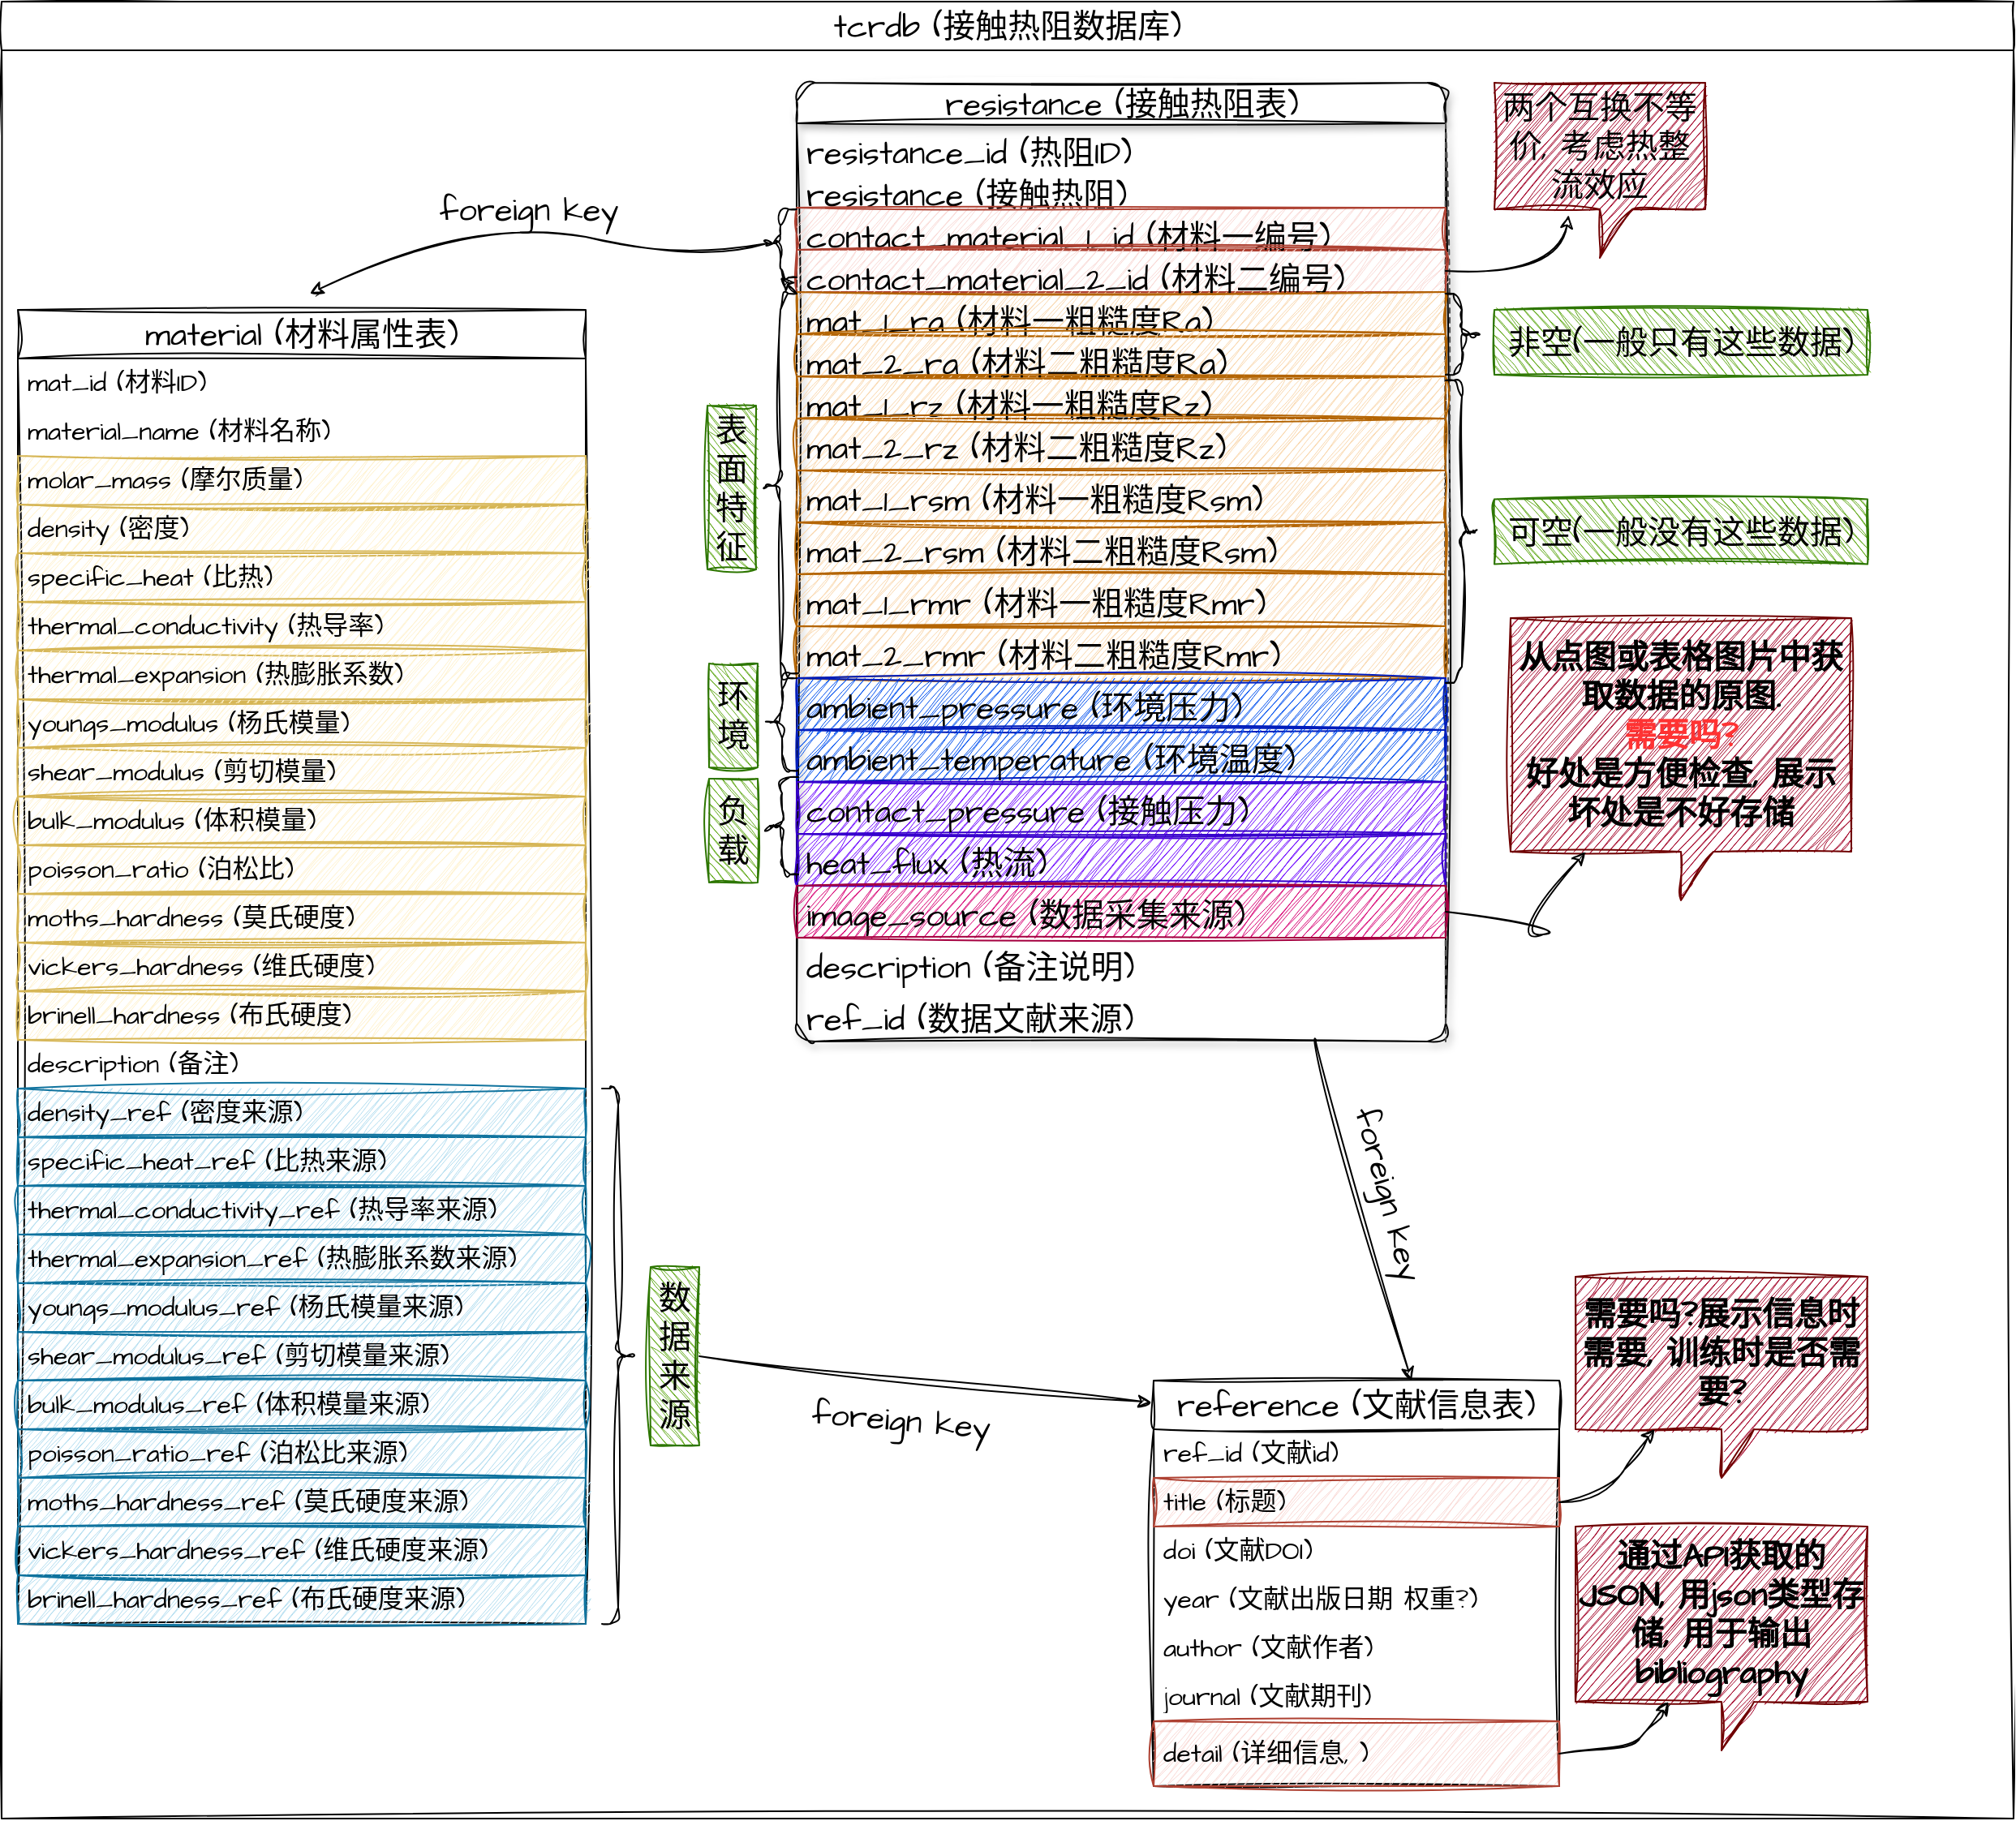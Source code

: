 <mxfile>
    <diagram id="eOnMwjUro4J6XvzmN60A" name="Page-1">
        <mxGraphModel dx="1090" dy="787" grid="1" gridSize="10" guides="1" tooltips="1" connect="1" arrows="1" fold="1" page="1" pageScale="1" pageWidth="1169" pageHeight="827" background="#ffffff" math="0" shadow="0">
            <root>
                <mxCell id="0"/>
                <mxCell id="1" parent="0"/>
                <mxCell id="2" value="&lt;font color=&quot;#000000&quot;&gt;resistance (接触热阻表)&lt;/font&gt;" style="swimlane;fontStyle=0;childLayout=stackLayout;horizontal=1;startSize=25;fillColor=default;horizontalStack=0;resizeParent=1;resizeParentMax=0;resizeLast=0;collapsible=1;marginBottom=0;html=1;sketch=1;hachureGap=4;jiggle=2;curveFitting=1;fontFamily=Architects Daughter;fontSource=https%3A%2F%2Ffonts.googleapis.com%2Fcss%3Ffamily%3DArchitects%2BDaughter;fontSize=20;strokeColor=#000000;rounded=1;shadow=1;glass=0;swimlaneFillColor=none;arcSize=15;separatorColor=#4D4D4D;movable=0;resizable=0;rotatable=0;deletable=0;editable=0;connectable=0;" parent="1" vertex="1">
                    <mxGeometry x="540" y="70" width="400" height="591" as="geometry"/>
                </mxCell>
                <mxCell id="4" value="&lt;font color=&quot;#000000&quot;&gt;resistance_id (热阻ID)&lt;/font&gt;" style="text;strokeColor=none;fillColor=none;align=left;verticalAlign=top;spacingLeft=4;spacingRight=4;overflow=hidden;rotatable=0;points=[[0,0.5],[1,0.5]];portConstraint=eastwest;whiteSpace=wrap;html=1;sketch=1;hachureGap=4;jiggle=2;curveFitting=1;fontFamily=Architects Daughter;fontSource=https%3A%2F%2Ffonts.googleapis.com%2Fcss%3Ffamily%3DArchitects%2BDaughter;fontSize=20;imageHeight=30;movable=0;resizable=0;deletable=0;editable=0;connectable=0;" parent="2" vertex="1">
                    <mxGeometry y="25" width="400" height="26" as="geometry"/>
                </mxCell>
                <mxCell id="71" value="&lt;font color=&quot;#000000&quot;&gt;resistance (接触热阻)&lt;/font&gt;" style="text;strokeColor=none;fillColor=none;align=left;verticalAlign=top;spacingLeft=4;spacingRight=4;overflow=hidden;rotatable=0;points=[[0,0.5],[1,0.5]];portConstraint=eastwest;whiteSpace=wrap;html=1;sketch=1;hachureGap=4;jiggle=2;curveFitting=1;fontFamily=Architects Daughter;fontSource=https%3A%2F%2Ffonts.googleapis.com%2Fcss%3Ffamily%3DArchitects%2BDaughter;fontSize=20;imageHeight=30;movable=0;resizable=0;deletable=0;editable=0;connectable=0;" parent="2" vertex="1">
                    <mxGeometry y="51" width="400" height="26" as="geometry"/>
                </mxCell>
                <mxCell id="5" value="&lt;font&gt;contact_material_1_id (材料一编号)&lt;/font&gt;" style="text;strokeColor=#ae4132;fillColor=#fad9d5;align=left;verticalAlign=top;spacingLeft=4;spacingRight=4;overflow=hidden;rotatable=0;points=[[0,0.5],[1,0.5]];portConstraint=eastwest;whiteSpace=wrap;html=1;sketch=1;hachureGap=4;jiggle=2;curveFitting=1;fontFamily=Architects Daughter;fontSource=https%3A%2F%2Ffonts.googleapis.com%2Fcss%3Ffamily%3DArchitects%2BDaughter;fontSize=20;fontColor=#000000;imageHeight=30;movable=0;resizable=0;deletable=0;editable=0;connectable=0;" parent="2" vertex="1">
                    <mxGeometry y="77" width="400" height="26" as="geometry"/>
                </mxCell>
                <mxCell id="7" value="contact_material_2_id (材料二编号)" style="text;strokeColor=#ae4132;fillColor=#fad9d5;align=left;verticalAlign=top;spacingLeft=4;spacingRight=4;overflow=hidden;rotatable=0;points=[[0,0.5],[1,0.5]];portConstraint=eastwest;whiteSpace=wrap;html=1;sketch=1;hachureGap=4;jiggle=2;curveFitting=1;fontFamily=Architects Daughter;fontSource=https%3A%2F%2Ffonts.googleapis.com%2Fcss%3Ffamily%3DArchitects%2BDaughter;fontSize=20;fontColor=#000000;imageHeight=30;movable=0;resizable=0;deletable=0;editable=0;connectable=0;" parent="2" vertex="1">
                    <mxGeometry y="103" width="400" height="26" as="geometry"/>
                </mxCell>
                <mxCell id="8" value="mat_1_ra (材料一粗糙度Ra)" style="text;strokeColor=#b46504;fillColor=#fad7ac;align=left;verticalAlign=top;spacingLeft=4;spacingRight=4;overflow=hidden;rotatable=0;points=[[0,0.5],[1,0.5]];portConstraint=eastwest;whiteSpace=wrap;html=1;sketch=1;hachureGap=4;jiggle=2;curveFitting=1;fontFamily=Architects Daughter;fontSource=https%3A%2F%2Ffonts.googleapis.com%2Fcss%3Ffamily%3DArchitects%2BDaughter;fontSize=20;imageHeight=30;fontColor=#000000;movable=0;resizable=0;deletable=0;editable=0;connectable=0;" parent="2" vertex="1">
                    <mxGeometry y="129" width="400" height="26" as="geometry"/>
                </mxCell>
                <mxCell id="18" value="mat_2_ra (材料二粗糙度Ra)" style="text;strokeColor=#b46504;fillColor=#fad7ac;align=left;verticalAlign=top;spacingLeft=4;spacingRight=4;overflow=hidden;rotatable=0;points=[[0,0.5],[1,0.5]];portConstraint=eastwest;whiteSpace=wrap;html=1;sketch=1;hachureGap=4;jiggle=2;curveFitting=1;fontFamily=Architects Daughter;fontSource=https%3A%2F%2Ffonts.googleapis.com%2Fcss%3Ffamily%3DArchitects%2BDaughter;fontSize=20;fontColor=#000000;movable=0;resizable=0;deletable=0;editable=0;connectable=0;" parent="2" vertex="1">
                    <mxGeometry y="155" width="400" height="26" as="geometry"/>
                </mxCell>
                <mxCell id="95" value="mat_1_rz (材料一粗糙度Rz)" style="text;strokeColor=#b46504;fillColor=#fad7ac;align=left;verticalAlign=top;spacingLeft=4;spacingRight=4;overflow=hidden;rotatable=0;points=[[0,0.5],[1,0.5]];portConstraint=eastwest;whiteSpace=wrap;html=1;sketch=1;hachureGap=4;jiggle=2;curveFitting=1;fontFamily=Architects Daughter;fontSource=https%3A%2F%2Ffonts.googleapis.com%2Fcss%3Ffamily%3DArchitects%2BDaughter;fontSize=20;imageHeight=30;fontColor=#000000;movable=0;resizable=0;deletable=0;editable=0;connectable=0;" parent="2" vertex="1">
                    <mxGeometry y="181" width="400" height="26" as="geometry"/>
                </mxCell>
                <mxCell id="96" value="mat_2_rz (材料二粗糙度Rz)" style="text;strokeColor=#b46504;fillColor=#fad7ac;align=left;verticalAlign=top;spacingLeft=4;spacingRight=4;overflow=hidden;rotatable=0;points=[[0,0.5],[1,0.5]];portConstraint=eastwest;whiteSpace=wrap;html=1;sketch=1;hachureGap=4;jiggle=2;curveFitting=1;fontFamily=Architects Daughter;fontSource=https%3A%2F%2Ffonts.googleapis.com%2Fcss%3Ffamily%3DArchitects%2BDaughter;fontSize=20;imageHeight=30;fontColor=#000000;movable=0;resizable=0;deletable=0;editable=0;connectable=0;" parent="2" vertex="1">
                    <mxGeometry y="207" width="400" height="32" as="geometry"/>
                </mxCell>
                <mxCell id="97" value="mat_1_rsm (材料一粗糙度Rsm)" style="text;strokeColor=#b46504;fillColor=#fad7ac;align=left;verticalAlign=top;spacingLeft=4;spacingRight=4;overflow=hidden;rotatable=0;points=[[0,0.5],[1,0.5]];portConstraint=eastwest;whiteSpace=wrap;html=1;sketch=1;hachureGap=4;jiggle=2;curveFitting=1;fontFamily=Architects Daughter;fontSource=https%3A%2F%2Ffonts.googleapis.com%2Fcss%3Ffamily%3DArchitects%2BDaughter;fontSize=20;imageHeight=30;fontColor=#000000;movable=0;resizable=0;deletable=0;editable=0;connectable=0;" parent="2" vertex="1">
                    <mxGeometry y="239" width="400" height="32" as="geometry"/>
                </mxCell>
                <mxCell id="98" value="mat_2_rsm (材料二粗糙度Rsm)" style="text;strokeColor=#b46504;fillColor=#fad7ac;align=left;verticalAlign=top;spacingLeft=4;spacingRight=4;overflow=hidden;rotatable=0;points=[[0,0.5],[1,0.5]];portConstraint=eastwest;whiteSpace=wrap;html=1;sketch=1;hachureGap=4;jiggle=2;curveFitting=1;fontFamily=Architects Daughter;fontSource=https%3A%2F%2Ffonts.googleapis.com%2Fcss%3Ffamily%3DArchitects%2BDaughter;fontSize=20;imageHeight=30;fontColor=#000000;movable=0;resizable=0;deletable=0;editable=0;connectable=0;" parent="2" vertex="1">
                    <mxGeometry y="271" width="400" height="32" as="geometry"/>
                </mxCell>
                <mxCell id="99" value="mat_1_rmr (材料一粗糙度Rmr)" style="text;strokeColor=#b46504;fillColor=#fad7ac;align=left;verticalAlign=top;spacingLeft=4;spacingRight=4;overflow=hidden;rotatable=0;points=[[0,0.5],[1,0.5]];portConstraint=eastwest;whiteSpace=wrap;html=1;sketch=1;hachureGap=4;jiggle=2;curveFitting=1;fontFamily=Architects Daughter;fontSource=https%3A%2F%2Ffonts.googleapis.com%2Fcss%3Ffamily%3DArchitects%2BDaughter;fontSize=20;imageHeight=30;fontColor=#000000;movable=0;resizable=0;deletable=0;editable=0;connectable=0;" parent="2" vertex="1">
                    <mxGeometry y="303" width="400" height="32" as="geometry"/>
                </mxCell>
                <mxCell id="100" value="mat_2_rmr (材料二粗糙度Rmr)" style="text;strokeColor=#b46504;fillColor=#fad7ac;align=left;verticalAlign=top;spacingLeft=4;spacingRight=4;overflow=hidden;rotatable=0;points=[[0,0.5],[1,0.5]];portConstraint=eastwest;whiteSpace=wrap;html=1;sketch=1;hachureGap=4;jiggle=2;curveFitting=1;fontFamily=Architects Daughter;fontSource=https%3A%2F%2Ffonts.googleapis.com%2Fcss%3Ffamily%3DArchitects%2BDaughter;fontSize=20;imageHeight=30;fontColor=#000000;movable=0;resizable=0;deletable=0;editable=0;connectable=0;" parent="2" vertex="1">
                    <mxGeometry y="335" width="400" height="32" as="geometry"/>
                </mxCell>
                <mxCell id="111" value="ambient_pressure (环境压力)" style="text;strokeColor=#001DBC;fillColor=#0050ef;align=left;verticalAlign=top;spacingLeft=4;spacingRight=4;overflow=hidden;rotatable=0;points=[[0,0.5],[1,0.5]];portConstraint=eastwest;whiteSpace=wrap;html=1;sketch=1;hachureGap=4;jiggle=2;curveFitting=1;fontFamily=Architects Daughter;fontSource=https%3A%2F%2Ffonts.googleapis.com%2Fcss%3Ffamily%3DArchitects%2BDaughter;fontSize=20;imageHeight=30;fontColor=#000000;movable=0;resizable=0;deletable=0;editable=0;connectable=0;" parent="2" vertex="1">
                    <mxGeometry y="367" width="400" height="32" as="geometry"/>
                </mxCell>
                <mxCell id="114" value="ambient_temperature (环境温度)" style="text;strokeColor=#001DBC;fillColor=#0050ef;align=left;verticalAlign=top;spacingLeft=4;spacingRight=4;overflow=hidden;rotatable=0;points=[[0,0.5],[1,0.5]];portConstraint=eastwest;whiteSpace=wrap;html=1;sketch=1;hachureGap=4;jiggle=2;curveFitting=1;fontFamily=Architects Daughter;fontSource=https%3A%2F%2Ffonts.googleapis.com%2Fcss%3Ffamily%3DArchitects%2BDaughter;fontSize=20;imageHeight=30;fontColor=#000000;movable=0;resizable=0;deletable=0;editable=0;connectable=0;" parent="2" vertex="1">
                    <mxGeometry y="399" width="400" height="32" as="geometry"/>
                </mxCell>
                <mxCell id="110" value="contact_pressure (接触压力)" style="text;strokeColor=#3700CC;fillColor=#6a00ff;align=left;verticalAlign=top;spacingLeft=4;spacingRight=4;overflow=hidden;rotatable=0;points=[[0,0.5],[1,0.5]];portConstraint=eastwest;whiteSpace=wrap;html=1;sketch=1;hachureGap=4;jiggle=2;curveFitting=1;fontFamily=Architects Daughter;fontSource=https%3A%2F%2Ffonts.googleapis.com%2Fcss%3Ffamily%3DArchitects%2BDaughter;fontSize=20;imageHeight=30;fontColor=#000000;movable=0;resizable=0;deletable=0;editable=0;connectable=0;" parent="2" vertex="1">
                    <mxGeometry y="431" width="400" height="32" as="geometry"/>
                </mxCell>
                <mxCell id="115" value="heat_flux (热流)" style="text;strokeColor=#3700CC;fillColor=#6a00ff;align=left;verticalAlign=top;spacingLeft=4;spacingRight=4;overflow=hidden;rotatable=0;points=[[0,0.5],[1,0.5]];portConstraint=eastwest;whiteSpace=wrap;html=1;sketch=1;hachureGap=4;jiggle=2;curveFitting=1;fontFamily=Architects Daughter;fontSource=https%3A%2F%2Ffonts.googleapis.com%2Fcss%3Ffamily%3DArchitects%2BDaughter;fontSize=20;imageHeight=30;fontColor=#000000;movable=0;resizable=0;deletable=0;editable=0;connectable=0;" parent="2" vertex="1">
                    <mxGeometry y="463" width="400" height="32" as="geometry"/>
                </mxCell>
                <mxCell id="117" value="&lt;font color=&quot;#000000&quot;&gt;image_source (数据采集来源)&lt;/font&gt;" style="text;fillColor=#d80073;align=left;verticalAlign=top;spacingLeft=4;spacingRight=4;overflow=hidden;rotatable=0;points=[[0,0.5],[1,0.5]];portConstraint=eastwest;whiteSpace=wrap;html=1;sketch=1;hachureGap=4;jiggle=2;curveFitting=1;fontFamily=Architects Daughter;fontSource=https%3A%2F%2Ffonts.googleapis.com%2Fcss%3Ffamily%3DArchitects%2BDaughter;fontSize=20;imageHeight=30;fontColor=#ffffff;movable=0;resizable=0;deletable=0;editable=0;connectable=0;strokeColor=#A50040;" parent="2" vertex="1">
                    <mxGeometry y="495" width="400" height="32" as="geometry"/>
                </mxCell>
                <mxCell id="140" value="description (备注说明)" style="text;fillColor=none;align=left;verticalAlign=top;spacingLeft=4;spacingRight=4;overflow=hidden;rotatable=0;points=[[0,0.5],[1,0.5]];portConstraint=eastwest;whiteSpace=wrap;html=1;sketch=1;hachureGap=4;jiggle=2;curveFitting=1;fontFamily=Architects Daughter;fontSource=https%3A%2F%2Ffonts.googleapis.com%2Fcss%3Ffamily%3DArchitects%2BDaughter;fontSize=20;imageHeight=30;fontColor=#000000;movable=0;resizable=0;deletable=0;editable=0;connectable=0;" parent="2" vertex="1">
                    <mxGeometry y="527" width="400" height="32" as="geometry"/>
                </mxCell>
                <mxCell id="119" value="ref_id (数据文献来源)" style="text;fillColor=none;align=left;verticalAlign=top;spacingLeft=4;spacingRight=4;overflow=hidden;rotatable=0;points=[[0,0.5],[1,0.5]];portConstraint=eastwest;whiteSpace=wrap;html=1;sketch=1;hachureGap=4;jiggle=2;curveFitting=1;fontFamily=Architects Daughter;fontSource=https%3A%2F%2Ffonts.googleapis.com%2Fcss%3Ffamily%3DArchitects%2BDaughter;fontSize=20;imageHeight=30;fontColor=#000000;movable=0;resizable=0;deletable=0;editable=0;connectable=0;" parent="2" vertex="1">
                    <mxGeometry y="559" width="400" height="32" as="geometry"/>
                </mxCell>
                <mxCell id="9" value="material (材料属性表)" style="swimlane;fontStyle=0;childLayout=stackLayout;horizontal=1;startSize=30;horizontalStack=0;resizeParent=1;resizeParentMax=0;resizeLast=0;collapsible=1;marginBottom=0;whiteSpace=wrap;html=1;labelBackgroundColor=none;sketch=1;hachureGap=4;jiggle=2;curveFitting=1;strokeColor=#000000;fontFamily=Architects Daughter;fontSource=https%3A%2F%2Ffonts.googleapis.com%2Fcss%3Ffamily%3DArchitects%2BDaughter;fontSize=20;fontColor=#000000;fillColor=default;gradientColor=none;swimlaneFillColor=none;movable=0;resizable=0;rotatable=0;deletable=0;editable=0;connectable=0;" parent="1" vertex="1">
                    <mxGeometry x="60" y="210" width="350" height="810" as="geometry"/>
                </mxCell>
                <mxCell id="10" value="mat_id (材料ID)" style="text;strokeColor=none;fillColor=none;align=left;verticalAlign=middle;spacingLeft=4;spacingRight=4;overflow=hidden;points=[[0,0.5],[1,0.5]];portConstraint=eastwest;rotatable=0;whiteSpace=wrap;html=1;fontSize=16;labelBackgroundColor=none;sketch=1;hachureGap=4;jiggle=2;curveFitting=1;fontFamily=Architects Daughter;fontSource=https%3A%2F%2Ffonts.googleapis.com%2Fcss%3Ffamily%3DArchitects%2BDaughter;fontColor=#000000;shadow=0;movable=0;resizable=0;deletable=0;editable=0;connectable=0;" parent="9" vertex="1">
                    <mxGeometry y="30" width="350" height="30" as="geometry"/>
                </mxCell>
                <mxCell id="30" value="material_name (材料名称)" style="text;strokeColor=none;fillColor=none;align=left;verticalAlign=middle;spacingLeft=4;spacingRight=4;overflow=hidden;points=[[0,0.5],[1,0.5]];portConstraint=eastwest;rotatable=0;whiteSpace=wrap;html=1;fontSize=16;labelBackgroundColor=none;sketch=1;hachureGap=4;jiggle=2;curveFitting=1;fontFamily=Architects Daughter;fontSource=https%3A%2F%2Ffonts.googleapis.com%2Fcss%3Ffamily%3DArchitects%2BDaughter;fontColor=#000000;movable=0;resizable=0;deletable=0;editable=0;connectable=0;" parent="9" vertex="1">
                    <mxGeometry y="60" width="350" height="30" as="geometry"/>
                </mxCell>
                <mxCell id="21" value="molar_mass (摩尔质量)" style="text;strokeColor=#d6b656;fillColor=#fff2cc;align=left;verticalAlign=middle;spacingLeft=4;spacingRight=4;overflow=hidden;points=[[0,0.5],[1,0.5]];portConstraint=eastwest;rotatable=0;whiteSpace=wrap;html=1;fontSize=16;labelBackgroundColor=none;sketch=1;hachureGap=4;jiggle=2;curveFitting=1;fontFamily=Architects Daughter;fontSource=https%3A%2F%2Ffonts.googleapis.com%2Fcss%3Ffamily%3DArchitects%2BDaughter;fontColor=#000000;movable=0;resizable=0;deletable=0;editable=0;connectable=0;" parent="9" vertex="1">
                    <mxGeometry y="90" width="350" height="30" as="geometry"/>
                </mxCell>
                <mxCell id="19" value="density (密度)" style="text;strokeColor=#d6b656;fillColor=#fff2cc;align=left;verticalAlign=middle;spacingLeft=4;spacingRight=4;overflow=hidden;points=[[0,0.5],[1,0.5]];portConstraint=eastwest;rotatable=0;whiteSpace=wrap;html=1;fontSize=16;labelBackgroundColor=none;hachureGap=4;fontFamily=Architects Daughter;fontSource=https%3A%2F%2Ffonts.googleapis.com%2Fcss%3Ffamily%3DArchitects%2BDaughter;sketch=1;curveFitting=1;jiggle=2;rounded=0;glass=0;fontColor=#000000;movable=0;resizable=0;deletable=0;editable=0;connectable=0;" parent="9" vertex="1">
                    <mxGeometry y="120" width="350" height="30" as="geometry"/>
                </mxCell>
                <mxCell id="11" value="specific_heat (比热)" style="text;strokeColor=#d6b656;fillColor=#fff2cc;align=left;verticalAlign=middle;spacingLeft=4;spacingRight=4;overflow=hidden;points=[[0,0.5],[1,0.5]];portConstraint=eastwest;rotatable=0;whiteSpace=wrap;html=1;fontSize=16;labelBackgroundColor=none;sketch=1;hachureGap=4;jiggle=2;curveFitting=1;fontFamily=Architects Daughter;fontSource=https%3A%2F%2Ffonts.googleapis.com%2Fcss%3Ffamily%3DArchitects%2BDaughter;fontColor=#000000;movable=0;resizable=0;deletable=0;editable=0;connectable=0;" parent="9" vertex="1">
                    <mxGeometry y="150" width="350" height="30" as="geometry"/>
                </mxCell>
                <mxCell id="12" value="thermal_conductivity (热导率)" style="text;strokeColor=#d6b656;fillColor=#fff2cc;align=left;verticalAlign=middle;spacingLeft=4;spacingRight=4;overflow=hidden;points=[[0,0.5],[1,0.5]];portConstraint=eastwest;rotatable=0;whiteSpace=wrap;html=1;fontSize=16;labelBackgroundColor=none;sketch=1;hachureGap=4;jiggle=2;curveFitting=1;fontFamily=Architects Daughter;fontSource=https%3A%2F%2Ffonts.googleapis.com%2Fcss%3Ffamily%3DArchitects%2BDaughter;fontColor=#000000;movable=0;resizable=0;deletable=0;editable=0;connectable=0;" parent="9" vertex="1">
                    <mxGeometry y="180" width="350" height="30" as="geometry"/>
                </mxCell>
                <mxCell id="20" value="thermal_expansion (热膨胀系数)" style="text;strokeColor=#d6b656;fillColor=#fff2cc;align=left;verticalAlign=middle;spacingLeft=4;spacingRight=4;overflow=hidden;points=[[0,0.5],[1,0.5]];portConstraint=eastwest;rotatable=0;whiteSpace=wrap;html=1;fontSize=16;labelBackgroundColor=none;sketch=1;hachureGap=4;jiggle=2;curveFitting=1;fontFamily=Architects Daughter;fontSource=https%3A%2F%2Ffonts.googleapis.com%2Fcss%3Ffamily%3DArchitects%2BDaughter;fontColor=#000000;movable=0;resizable=0;deletable=0;editable=0;connectable=0;" parent="9" vertex="1">
                    <mxGeometry y="210" width="350" height="30" as="geometry"/>
                </mxCell>
                <mxCell id="22" value="youngs_modulus (杨氏模量)" style="text;strokeColor=#d6b656;fillColor=#fff2cc;align=left;verticalAlign=middle;spacingLeft=4;spacingRight=4;overflow=hidden;points=[[0,0.5],[1,0.5]];portConstraint=eastwest;rotatable=0;whiteSpace=wrap;html=1;fontSize=16;labelBackgroundColor=none;sketch=1;hachureGap=4;jiggle=2;curveFitting=1;fontFamily=Architects Daughter;fontSource=https%3A%2F%2Ffonts.googleapis.com%2Fcss%3Ffamily%3DArchitects%2BDaughter;fontColor=#000000;movable=0;resizable=0;deletable=0;editable=0;connectable=0;" parent="9" vertex="1">
                    <mxGeometry y="240" width="350" height="30" as="geometry"/>
                </mxCell>
                <mxCell id="23" value="shear_modulus (剪切模量)" style="text;strokeColor=#d6b656;fillColor=#fff2cc;align=left;verticalAlign=middle;spacingLeft=4;spacingRight=4;overflow=hidden;points=[[0,0.5],[1,0.5]];portConstraint=eastwest;rotatable=0;whiteSpace=wrap;html=1;fontSize=16;labelBackgroundColor=none;sketch=1;hachureGap=4;jiggle=2;curveFitting=1;fontFamily=Architects Daughter;fontSource=https%3A%2F%2Ffonts.googleapis.com%2Fcss%3Ffamily%3DArchitects%2BDaughter;fontColor=#000000;movable=0;resizable=0;deletable=0;editable=0;connectable=0;" parent="9" vertex="1">
                    <mxGeometry y="270" width="350" height="30" as="geometry"/>
                </mxCell>
                <mxCell id="24" value="bulk_modulus (体积模量)" style="text;strokeColor=#d6b656;fillColor=#fff2cc;align=left;verticalAlign=middle;spacingLeft=4;spacingRight=4;overflow=hidden;points=[[0,0.5],[1,0.5]];portConstraint=eastwest;rotatable=0;whiteSpace=wrap;html=1;fontSize=16;labelBackgroundColor=none;sketch=1;hachureGap=4;jiggle=2;curveFitting=1;fontFamily=Architects Daughter;fontSource=https%3A%2F%2Ffonts.googleapis.com%2Fcss%3Ffamily%3DArchitects%2BDaughter;fontColor=#000000;movable=0;resizable=0;deletable=0;editable=0;connectable=0;" parent="9" vertex="1">
                    <mxGeometry y="300" width="350" height="30" as="geometry"/>
                </mxCell>
                <mxCell id="25" value="poisson_ratio (泊松比)" style="text;strokeColor=#d6b656;fillColor=#fff2cc;align=left;verticalAlign=middle;spacingLeft=4;spacingRight=4;overflow=hidden;points=[[0,0.5],[1,0.5]];portConstraint=eastwest;rotatable=0;whiteSpace=wrap;html=1;fontSize=16;labelBackgroundColor=none;sketch=1;hachureGap=4;jiggle=2;curveFitting=1;fontFamily=Architects Daughter;fontSource=https%3A%2F%2Ffonts.googleapis.com%2Fcss%3Ffamily%3DArchitects%2BDaughter;fontColor=#000000;movable=0;resizable=0;deletable=0;editable=0;connectable=0;" parent="9" vertex="1">
                    <mxGeometry y="330" width="350" height="30" as="geometry"/>
                </mxCell>
                <mxCell id="26" value="moths_hardness (莫氏硬度)" style="text;strokeColor=#d6b656;fillColor=#fff2cc;align=left;verticalAlign=middle;spacingLeft=4;spacingRight=4;overflow=hidden;points=[[0,0.5],[1,0.5]];portConstraint=eastwest;rotatable=0;whiteSpace=wrap;html=1;fontSize=16;labelBackgroundColor=none;sketch=1;hachureGap=4;jiggle=2;curveFitting=1;fontFamily=Architects Daughter;fontSource=https%3A%2F%2Ffonts.googleapis.com%2Fcss%3Ffamily%3DArchitects%2BDaughter;fontColor=#000000;movable=0;resizable=0;deletable=0;editable=0;connectable=0;" parent="9" vertex="1">
                    <mxGeometry y="360" width="350" height="30" as="geometry"/>
                </mxCell>
                <mxCell id="33" value="vickers_hardness (维氏硬度)" style="text;strokeColor=#d6b656;fillColor=#fff2cc;align=left;verticalAlign=middle;spacingLeft=4;spacingRight=4;overflow=hidden;points=[[0,0.5],[1,0.5]];portConstraint=eastwest;rotatable=0;whiteSpace=wrap;html=1;fontSize=16;labelBackgroundColor=none;sketch=1;hachureGap=4;jiggle=2;curveFitting=1;fontFamily=Architects Daughter;fontSource=https%3A%2F%2Ffonts.googleapis.com%2Fcss%3Ffamily%3DArchitects%2BDaughter;fontColor=#000000;movable=0;resizable=0;deletable=0;editable=0;connectable=0;" parent="9" vertex="1">
                    <mxGeometry y="390" width="350" height="30" as="geometry"/>
                </mxCell>
                <mxCell id="34" value="brinell_hardness (布氏硬度)" style="text;strokeColor=#d6b656;fillColor=#fff2cc;align=left;verticalAlign=middle;spacingLeft=4;spacingRight=4;overflow=hidden;points=[[0,0.5],[1,0.5]];portConstraint=eastwest;rotatable=0;whiteSpace=wrap;html=1;fontSize=16;labelBackgroundColor=none;sketch=1;hachureGap=4;jiggle=2;curveFitting=1;fontFamily=Architects Daughter;fontSource=https%3A%2F%2Ffonts.googleapis.com%2Fcss%3Ffamily%3DArchitects%2BDaughter;fontColor=#000000;movable=0;resizable=0;deletable=0;editable=0;connectable=0;" parent="9" vertex="1">
                    <mxGeometry y="420" width="350" height="30" as="geometry"/>
                </mxCell>
                <mxCell id="31" value="description (备注)" style="text;strokeColor=none;fillColor=none;align=left;verticalAlign=middle;spacingLeft=4;spacingRight=4;overflow=hidden;points=[[0,0.5],[1,0.5]];portConstraint=eastwest;rotatable=0;whiteSpace=wrap;html=1;fontSize=16;labelBackgroundColor=none;sketch=1;hachureGap=4;jiggle=2;curveFitting=1;fontFamily=Architects Daughter;fontSource=https%3A%2F%2Ffonts.googleapis.com%2Fcss%3Ffamily%3DArchitects%2BDaughter;fontColor=#000000;movable=0;resizable=0;deletable=0;editable=0;connectable=0;" parent="9" vertex="1">
                    <mxGeometry y="450" width="350" height="30" as="geometry"/>
                </mxCell>
                <mxCell id="36" value="density_ref (密度来源)" style="text;fillColor=#b1ddf0;align=left;verticalAlign=middle;spacingLeft=4;spacingRight=4;overflow=hidden;points=[[0,0.5],[1,0.5]];portConstraint=eastwest;rotatable=0;whiteSpace=wrap;html=1;fontSize=16;labelBackgroundColor=none;sketch=1;hachureGap=4;jiggle=2;curveFitting=1;fontFamily=Architects Daughter;fontSource=https%3A%2F%2Ffonts.googleapis.com%2Fcss%3Ffamily%3DArchitects%2BDaughter;strokeColor=#10739e;fontColor=#000000;movable=0;resizable=0;deletable=0;editable=0;connectable=0;" parent="9" vertex="1">
                    <mxGeometry y="480" width="350" height="30" as="geometry"/>
                </mxCell>
                <mxCell id="35" value="specific_heat_ref&amp;nbsp;(比热来源)" style="text;fillColor=#b1ddf0;align=left;verticalAlign=middle;spacingLeft=4;spacingRight=4;overflow=hidden;points=[[0,0.5],[1,0.5]];portConstraint=eastwest;rotatable=0;whiteSpace=wrap;html=1;fontSize=16;labelBackgroundColor=none;sketch=1;hachureGap=4;jiggle=2;curveFitting=1;fontFamily=Architects Daughter;fontSource=https%3A%2F%2Ffonts.googleapis.com%2Fcss%3Ffamily%3DArchitects%2BDaughter;strokeColor=#10739e;fontColor=#000000;movable=0;resizable=0;deletable=0;editable=0;connectable=0;" parent="9" vertex="1">
                    <mxGeometry y="510" width="350" height="30" as="geometry"/>
                </mxCell>
                <mxCell id="37" value="thermal_conductivity_ref&amp;nbsp;(热导率来源)" style="text;fillColor=#b1ddf0;align=left;verticalAlign=middle;spacingLeft=4;spacingRight=4;overflow=hidden;points=[[0,0.5],[1,0.5]];portConstraint=eastwest;rotatable=0;whiteSpace=wrap;html=1;fontSize=16;labelBackgroundColor=none;sketch=1;hachureGap=4;jiggle=2;curveFitting=1;fontFamily=Architects Daughter;fontSource=https%3A%2F%2Ffonts.googleapis.com%2Fcss%3Ffamily%3DArchitects%2BDaughter;strokeColor=#10739e;fontColor=#000000;movable=0;resizable=0;deletable=0;editable=0;connectable=0;" parent="9" vertex="1">
                    <mxGeometry y="540" width="350" height="30" as="geometry"/>
                </mxCell>
                <mxCell id="38" value="thermal_expansion_ref&amp;nbsp;(热膨胀系数来源)" style="text;fillColor=#b1ddf0;align=left;verticalAlign=middle;spacingLeft=4;spacingRight=4;overflow=hidden;points=[[0,0.5],[1,0.5]];portConstraint=eastwest;rotatable=0;whiteSpace=wrap;html=1;fontSize=16;labelBackgroundColor=none;sketch=1;hachureGap=4;jiggle=2;curveFitting=1;fontFamily=Architects Daughter;fontSource=https%3A%2F%2Ffonts.googleapis.com%2Fcss%3Ffamily%3DArchitects%2BDaughter;strokeColor=#10739e;fontColor=#000000;movable=0;resizable=0;deletable=0;editable=0;connectable=0;" parent="9" vertex="1">
                    <mxGeometry y="570" width="350" height="30" as="geometry"/>
                </mxCell>
                <mxCell id="39" value="youngs_modulus_ref&amp;nbsp;(杨氏模量来源)" style="text;fillColor=#b1ddf0;align=left;verticalAlign=middle;spacingLeft=4;spacingRight=4;overflow=hidden;points=[[0,0.5],[1,0.5]];portConstraint=eastwest;rotatable=0;whiteSpace=wrap;html=1;fontSize=16;labelBackgroundColor=none;sketch=1;hachureGap=4;jiggle=2;curveFitting=1;fontFamily=Architects Daughter;fontSource=https%3A%2F%2Ffonts.googleapis.com%2Fcss%3Ffamily%3DArchitects%2BDaughter;strokeColor=#10739e;fontColor=#000000;movable=0;resizable=0;deletable=0;editable=0;connectable=0;" parent="9" vertex="1">
                    <mxGeometry y="600" width="350" height="30" as="geometry"/>
                </mxCell>
                <mxCell id="40" value="shear_modulus_ref&amp;nbsp;(剪切模量来源)" style="text;fillColor=#b1ddf0;align=left;verticalAlign=middle;spacingLeft=4;spacingRight=4;overflow=hidden;points=[[0,0.5],[1,0.5]];portConstraint=eastwest;rotatable=0;whiteSpace=wrap;html=1;fontSize=16;labelBackgroundColor=none;sketch=1;hachureGap=4;jiggle=2;curveFitting=1;fontFamily=Architects Daughter;fontSource=https%3A%2F%2Ffonts.googleapis.com%2Fcss%3Ffamily%3DArchitects%2BDaughter;strokeColor=#10739e;fontColor=#000000;movable=0;resizable=0;deletable=0;editable=0;connectable=0;" parent="9" vertex="1">
                    <mxGeometry y="630" width="350" height="30" as="geometry"/>
                </mxCell>
                <mxCell id="41" value="bulk_modulus_ref&amp;nbsp;(体积模量来源)" style="text;fillColor=#b1ddf0;align=left;verticalAlign=middle;spacingLeft=4;spacingRight=4;overflow=hidden;points=[[0,0.5],[1,0.5]];portConstraint=eastwest;rotatable=0;whiteSpace=wrap;html=1;fontSize=16;labelBackgroundColor=none;sketch=1;hachureGap=4;jiggle=2;curveFitting=1;fontFamily=Architects Daughter;fontSource=https%3A%2F%2Ffonts.googleapis.com%2Fcss%3Ffamily%3DArchitects%2BDaughter;strokeColor=#10739e;fontColor=#000000;movable=0;resizable=0;deletable=0;editable=0;connectable=0;" parent="9" vertex="1">
                    <mxGeometry y="660" width="350" height="30" as="geometry"/>
                </mxCell>
                <mxCell id="42" value="poisson_ratio_ref&amp;nbsp;(泊松比来源)" style="text;fillColor=#b1ddf0;align=left;verticalAlign=middle;spacingLeft=4;spacingRight=4;overflow=hidden;points=[[0,0.5],[1,0.5]];portConstraint=eastwest;rotatable=0;whiteSpace=wrap;html=1;fontSize=16;labelBackgroundColor=none;sketch=1;hachureGap=4;jiggle=2;curveFitting=1;fontFamily=Architects Daughter;fontSource=https%3A%2F%2Ffonts.googleapis.com%2Fcss%3Ffamily%3DArchitects%2BDaughter;strokeColor=#10739e;fontColor=#000000;movable=0;resizable=0;deletable=0;editable=0;connectable=0;" parent="9" vertex="1">
                    <mxGeometry y="690" width="350" height="30" as="geometry"/>
                </mxCell>
                <mxCell id="43" value="moths_hardness_ref&amp;nbsp;(莫氏硬度来源)" style="text;fillColor=#b1ddf0;align=left;verticalAlign=middle;spacingLeft=4;spacingRight=4;overflow=hidden;points=[[0,0.5],[1,0.5]];portConstraint=eastwest;rotatable=0;whiteSpace=wrap;html=1;fontSize=16;labelBackgroundColor=none;sketch=1;hachureGap=4;jiggle=2;curveFitting=1;fontFamily=Architects Daughter;fontSource=https%3A%2F%2Ffonts.googleapis.com%2Fcss%3Ffamily%3DArchitects%2BDaughter;strokeColor=#10739e;fontColor=#000000;movable=0;resizable=0;deletable=0;editable=0;connectable=0;" parent="9" vertex="1">
                    <mxGeometry y="720" width="350" height="30" as="geometry"/>
                </mxCell>
                <mxCell id="44" value="vickers_hardness_ref&amp;nbsp;(维氏硬度来源)" style="text;fillColor=#b1ddf0;align=left;verticalAlign=middle;spacingLeft=4;spacingRight=4;overflow=hidden;points=[[0,0.5],[1,0.5]];portConstraint=eastwest;rotatable=0;whiteSpace=wrap;html=1;fontSize=16;labelBackgroundColor=none;sketch=1;hachureGap=4;jiggle=2;curveFitting=1;fontFamily=Architects Daughter;fontSource=https%3A%2F%2Ffonts.googleapis.com%2Fcss%3Ffamily%3DArchitects%2BDaughter;strokeColor=#10739e;fontColor=#000000;movable=0;resizable=0;deletable=0;editable=0;connectable=0;" parent="9" vertex="1">
                    <mxGeometry y="750" width="350" height="30" as="geometry"/>
                </mxCell>
                <mxCell id="45" value="brinell_hardness_ref&amp;nbsp;(布氏硬度来源)" style="text;fillColor=#b1ddf0;align=left;verticalAlign=middle;spacingLeft=4;spacingRight=4;overflow=hidden;points=[[0,0.5],[1,0.5]];portConstraint=eastwest;rotatable=0;whiteSpace=wrap;html=1;fontSize=16;labelBackgroundColor=none;sketch=1;hachureGap=4;jiggle=2;curveFitting=1;fontFamily=Architects Daughter;fontSource=https%3A%2F%2Ffonts.googleapis.com%2Fcss%3Ffamily%3DArchitects%2BDaughter;strokeColor=#10739e;fontColor=#000000;movable=0;resizable=0;deletable=0;editable=0;connectable=0;" parent="9" vertex="1">
                    <mxGeometry y="780" width="350" height="30" as="geometry"/>
                </mxCell>
                <mxCell id="46" value="" style="shape=curlyBracket;whiteSpace=wrap;html=1;rounded=1;flipH=1;labelPosition=right;verticalLabelPosition=middle;align=left;verticalAlign=middle;sketch=1;hachureGap=4;jiggle=2;curveFitting=1;fontFamily=Architects Daughter;fontSource=https%3A%2F%2Ffonts.googleapis.com%2Fcss%3Ffamily%3DArchitects%2BDaughter;fontSize=20;strokeColor=#000000;movable=0;resizable=0;rotatable=0;deletable=0;editable=0;connectable=0;" parent="1" vertex="1">
                    <mxGeometry x="420" y="690" width="20" height="330" as="geometry"/>
                </mxCell>
                <mxCell id="52" value="" style="shape=curlyBracket;whiteSpace=wrap;html=1;rounded=1;labelPosition=left;verticalLabelPosition=middle;align=right;verticalAlign=middle;sketch=1;hachureGap=4;jiggle=2;curveFitting=1;strokeColor=#000000;fontFamily=Architects Daughter;fontSource=https%3A%2F%2Ffonts.googleapis.com%2Fcss%3Ffamily%3DArchitects%2BDaughter;fontSize=20;movable=0;resizable=0;rotatable=0;deletable=0;editable=0;connectable=0;" parent="1" vertex="1">
                    <mxGeometry x="520" y="148" width="20" height="42" as="geometry"/>
                </mxCell>
                <mxCell id="53" value="" style="curved=1;endArrow=classic;html=1;sketch=1;hachureGap=4;jiggle=2;curveFitting=1;fontFamily=Architects Daughter;fontSource=https%3A%2F%2Ffonts.googleapis.com%2Fcss%3Ffamily%3DArchitects%2BDaughter;fontSize=16;exitX=0.1;exitY=0.5;exitDx=0;exitDy=0;exitPerimeter=0;strokeColor=#000000;movable=0;resizable=0;rotatable=0;deletable=0;editable=0;connectable=0;" parent="1" source="52" edge="1">
                    <mxGeometry width="50" height="50" relative="1" as="geometry">
                        <mxPoint x="460" y="210" as="sourcePoint"/>
                        <mxPoint x="240" y="200" as="targetPoint"/>
                        <Array as="points">
                            <mxPoint x="480" y="180"/>
                            <mxPoint x="340" y="150"/>
                        </Array>
                    </mxGeometry>
                </mxCell>
                <mxCell id="57" value="foreign key" style="text;html=1;strokeColor=none;fillColor=default;align=center;verticalAlign=middle;whiteSpace=wrap;rounded=0;sketch=1;hachureGap=4;jiggle=2;curveFitting=1;fontFamily=Architects Daughter;fontSource=https%3A%2F%2Ffonts.googleapis.com%2Fcss%3Ffamily%3DArchitects%2BDaughter;fontSize=20;movable=0;resizable=0;rotatable=0;deletable=0;editable=0;connectable=0;" parent="1" vertex="1">
                    <mxGeometry x="310" y="133" width="130" height="30" as="geometry"/>
                </mxCell>
                <mxCell id="79" value="&lt;font color=&quot;#000000&quot;&gt;两个互换不等价, 考虑热整流效应&lt;/font&gt;" style="shape=callout;whiteSpace=wrap;html=1;perimeter=calloutPerimeter;rounded=0;shadow=0;glass=0;sketch=1;hachureGap=4;jiggle=2;curveFitting=1;strokeColor=#6F0000;fontFamily=Architects Daughter;fontSource=https%3A%2F%2Ffonts.googleapis.com%2Fcss%3Ffamily%3DArchitects%2BDaughter;fontSize=20;fontColor=#ffffff;fillColor=#a20025;movable=0;resizable=0;rotatable=0;deletable=0;editable=0;connectable=0;" parent="1" vertex="1">
                    <mxGeometry x="970" y="70" width="130" height="108" as="geometry"/>
                </mxCell>
                <mxCell id="81" value="" style="curved=1;endArrow=classic;html=1;sketch=1;hachureGap=4;jiggle=2;curveFitting=1;strokeColor=#000000;fontFamily=Architects Daughter;fontSource=https%3A%2F%2Ffonts.googleapis.com%2Fcss%3Ffamily%3DArchitects%2BDaughter;fontSize=16;fontColor=#000000;exitX=1;exitY=0.5;exitDx=0;exitDy=0;entryX=0.352;entryY=0.755;entryDx=0;entryDy=0;entryPerimeter=0;movable=0;resizable=0;rotatable=0;deletable=0;editable=0;connectable=0;" parent="1" source="7" target="79" edge="1">
                    <mxGeometry width="50" height="50" relative="1" as="geometry">
                        <mxPoint x="1010" y="240" as="sourcePoint"/>
                        <mxPoint x="1060" y="190" as="targetPoint"/>
                        <Array as="points">
                            <mxPoint x="1010" y="190"/>
                        </Array>
                    </mxGeometry>
                </mxCell>
                <mxCell id="101" value="" style="shape=curlyBracket;whiteSpace=wrap;html=1;rounded=1;labelPosition=left;verticalLabelPosition=middle;align=right;verticalAlign=middle;shadow=0;glass=0;sketch=1;hachureGap=4;jiggle=2;curveFitting=1;strokeColor=#000000;fontFamily=Architects Daughter;fontSource=https%3A%2F%2Ffonts.googleapis.com%2Fcss%3Ffamily%3DArchitects%2BDaughter;fontSize=20;fontColor=#000000;startSize=25;fillColor=default;gradientColor=none;movable=0;resizable=0;rotatable=0;deletable=0;editable=0;connectable=0;" parent="1" vertex="1">
                    <mxGeometry x="520" y="200" width="20" height="237" as="geometry"/>
                </mxCell>
                <mxCell id="103" value="表面特征" style="text;html=1;align=center;verticalAlign=middle;whiteSpace=wrap;rounded=0;shadow=0;glass=0;sketch=1;hachureGap=4;jiggle=2;curveFitting=1;fontFamily=Architects Daughter;fontSource=https%3A%2F%2Ffonts.googleapis.com%2Fcss%3Ffamily%3DArchitects%2BDaughter;fontSize=20;startSize=25;flipV=1;flipH=0;fillColor=#60a917;strokeColor=#2D7600;fontColor=#000000;movable=0;resizable=0;rotatable=0;deletable=0;editable=0;connectable=0;" parent="1" vertex="1">
                    <mxGeometry x="485" y="269" width="30" height="101" as="geometry"/>
                </mxCell>
                <mxCell id="104" style="edgeStyle=none;sketch=1;hachureGap=4;jiggle=2;curveFitting=1;html=1;entryX=0.5;entryY=1;entryDx=0;entryDy=0;strokeColor=#000000;fontFamily=Architects Daughter;fontSource=https%3A%2F%2Ffonts.googleapis.com%2Fcss%3Ffamily%3DArchitects%2BDaughter;fontSize=16;fontColor=#000000;startSize=25;movable=0;resizable=0;rotatable=0;deletable=0;editable=0;connectable=0;" parent="1" target="52" edge="1">
                    <mxGeometry relative="1" as="geometry">
                        <mxPoint x="540" y="200" as="sourcePoint"/>
                    </mxGeometry>
                </mxCell>
                <mxCell id="105" value="" style="shape=curlyBracket;whiteSpace=wrap;html=1;rounded=1;flipH=1;labelPosition=right;verticalLabelPosition=middle;align=left;verticalAlign=middle;shadow=0;glass=0;sketch=1;hachureGap=4;jiggle=2;curveFitting=1;strokeColor=#000000;fontFamily=Architects Daughter;fontSource=https%3A%2F%2Ffonts.googleapis.com%2Fcss%3Ffamily%3DArchitects%2BDaughter;fontSize=20;fontColor=#000000;startSize=25;fillColor=none;gradientColor=none;movable=0;resizable=0;rotatable=0;deletable=0;editable=0;connectable=0;" parent="1" vertex="1">
                    <mxGeometry x="940" y="200" width="20" height="50" as="geometry"/>
                </mxCell>
                <mxCell id="106" value="" style="shape=curlyBracket;whiteSpace=wrap;html=1;rounded=1;flipH=1;labelPosition=right;verticalLabelPosition=middle;align=left;verticalAlign=middle;shadow=0;glass=0;sketch=1;hachureGap=4;jiggle=2;curveFitting=1;strokeColor=#000000;fontFamily=Architects Daughter;fontSource=https%3A%2F%2Ffonts.googleapis.com%2Fcss%3Ffamily%3DArchitects%2BDaughter;fontSize=20;fontColor=#000000;startSize=25;fillColor=none;gradientColor=none;movable=0;resizable=0;rotatable=0;deletable=0;editable=0;connectable=0;" parent="1" vertex="1">
                    <mxGeometry x="940" y="253.5" width="20" height="186.5" as="geometry"/>
                </mxCell>
                <mxCell id="108" value="非空(一般只有这些数据)" style="text;html=1;align=center;verticalAlign=middle;whiteSpace=wrap;rounded=0;shadow=0;glass=0;sketch=1;hachureGap=4;jiggle=2;curveFitting=1;fontFamily=Architects Daughter;fontSource=https%3A%2F%2Ffonts.googleapis.com%2Fcss%3Ffamily%3DArchitects%2BDaughter;fontSize=20;startSize=25;flipV=1;flipH=0;fillColor=#60a917;strokeColor=#2D7600;fontColor=#000000;movable=0;resizable=0;rotatable=0;deletable=0;editable=0;connectable=0;" parent="1" vertex="1">
                    <mxGeometry x="970" y="210" width="230" height="40" as="geometry"/>
                </mxCell>
                <mxCell id="109" value="可空(一般没有这些数据)" style="text;html=1;align=center;verticalAlign=middle;whiteSpace=wrap;rounded=0;shadow=0;glass=0;sketch=1;hachureGap=4;jiggle=2;curveFitting=1;fontFamily=Architects Daughter;fontSource=https%3A%2F%2Ffonts.googleapis.com%2Fcss%3Ffamily%3DArchitects%2BDaughter;fontSize=20;startSize=25;flipV=1;flipH=0;fillColor=#60a917;strokeColor=#2D7600;fontColor=#000000;movable=0;resizable=0;rotatable=0;deletable=0;editable=0;connectable=0;" parent="1" vertex="1">
                    <mxGeometry x="970" y="326.75" width="230" height="40" as="geometry"/>
                </mxCell>
                <mxCell id="112" value="&lt;font style=&quot;font-weight: normal;&quot;&gt;tcrdb (接触热阻数据库)&lt;/font&gt;" style="swimlane;whiteSpace=wrap;html=1;rounded=0;shadow=0;glass=0;hachureGap=4;fontFamily=Architects Daughter;fontSource=https%3A%2F%2Ffonts.googleapis.com%2Fcss%3Ffamily%3DArchitects%2BDaughter;fontSize=20;startSize=30;swimlaneLine=1;sketch=1;curveFitting=1;jiggle=2;align=center;strokeColor=#000000;movable=0;resizable=0;rotatable=0;deletable=0;editable=0;connectable=0;" parent="1" vertex="1">
                    <mxGeometry x="50" y="20" width="1240" height="1120" as="geometry"/>
                </mxCell>
                <mxCell id="121" value="" style="shape=curlyBracket;whiteSpace=wrap;html=1;rounded=1;labelPosition=left;verticalLabelPosition=middle;align=right;verticalAlign=middle;shadow=0;glass=0;sketch=1;hachureGap=4;jiggle=2;curveFitting=1;strokeColor=#000000;fontFamily=Architects Daughter;fontSource=https%3A%2F%2Ffonts.googleapis.com%2Fcss%3Ffamily%3DArchitects%2BDaughter;fontSize=20;fontColor=#000000;startSize=25;fillColor=none;gradientColor=none;movable=0;resizable=0;rotatable=0;deletable=0;editable=0;connectable=0;" parent="112" vertex="1">
                    <mxGeometry x="471" y="414" width="20" height="60" as="geometry"/>
                </mxCell>
                <mxCell id="122" value="" style="shape=curlyBracket;whiteSpace=wrap;html=1;rounded=1;labelPosition=left;verticalLabelPosition=middle;align=right;verticalAlign=middle;shadow=0;glass=0;sketch=1;hachureGap=4;jiggle=2;curveFitting=1;strokeColor=#000000;fontFamily=Architects Daughter;fontSource=https%3A%2F%2Ffonts.googleapis.com%2Fcss%3Ffamily%3DArchitects%2BDaughter;fontSize=20;fontColor=#000000;startSize=25;fillColor=none;gradientColor=none;movable=0;resizable=0;rotatable=0;deletable=0;editable=0;connectable=0;" parent="112" vertex="1">
                    <mxGeometry x="471" y="478" width="20" height="60" as="geometry"/>
                </mxCell>
                <mxCell id="123" value="环境" style="text;html=1;align=center;verticalAlign=middle;whiteSpace=wrap;rounded=0;shadow=0;glass=0;sketch=1;hachureGap=4;jiggle=2;curveFitting=1;fontFamily=Architects Daughter;fontSource=https%3A%2F%2Ffonts.googleapis.com%2Fcss%3Ffamily%3DArchitects%2BDaughter;fontSize=20;startSize=25;flipV=1;flipH=0;fillColor=#60a917;strokeColor=#2D7600;fontColor=#000000;movable=0;resizable=0;rotatable=0;deletable=0;editable=0;connectable=0;" parent="112" vertex="1">
                    <mxGeometry x="436" y="408" width="30" height="64" as="geometry"/>
                </mxCell>
                <mxCell id="125" value="foreign key" style="text;html=1;strokeColor=none;fillColor=default;align=center;verticalAlign=middle;whiteSpace=wrap;rounded=0;sketch=1;hachureGap=4;jiggle=2;curveFitting=1;fontFamily=Architects Daughter;fontSource=https%3A%2F%2Ffonts.googleapis.com%2Fcss%3Ffamily%3DArchitects%2BDaughter;fontSize=20;rotation=75;movable=0;resizable=0;rotatable=0;deletable=0;editable=0;connectable=0;" parent="112" vertex="1">
                    <mxGeometry x="790" y="720" width="130" height="30" as="geometry"/>
                </mxCell>
                <mxCell id="58" value="reference (文献信息表)" style="swimlane;fontStyle=0;childLayout=stackLayout;horizontal=1;startSize=30;horizontalStack=0;resizeParent=1;resizeParentMax=0;resizeLast=0;collapsible=1;marginBottom=0;whiteSpace=wrap;html=1;sketch=1;hachureGap=4;jiggle=2;curveFitting=1;strokeColor=#000000;fontFamily=Architects Daughter;fontSource=https%3A%2F%2Ffonts.googleapis.com%2Fcss%3Ffamily%3DArchitects%2BDaughter;fontSize=20;fillColor=default;movable=0;resizable=0;rotatable=0;deletable=0;editable=0;connectable=0;" parent="112" vertex="1">
                    <mxGeometry x="710" y="850" width="250" height="250" as="geometry"/>
                </mxCell>
                <mxCell id="59" value="&lt;font color=&quot;#000000&quot;&gt;ref_id (文献id)&lt;/font&gt;" style="text;align=left;verticalAlign=middle;spacingLeft=4;spacingRight=4;overflow=hidden;points=[[0,0.5],[1,0.5]];portConstraint=eastwest;rotatable=0;whiteSpace=wrap;html=1;fontSize=16;sketch=1;hachureGap=4;jiggle=2;curveFitting=1;fontFamily=Architects Daughter;fontSource=https%3A%2F%2Ffonts.googleapis.com%2Fcss%3Ffamily%3DArchitects%2BDaughter;fillColor=none;movable=0;resizable=0;deletable=0;editable=0;connectable=0;" parent="58" vertex="1">
                    <mxGeometry y="30" width="250" height="30" as="geometry"/>
                </mxCell>
                <mxCell id="68" value="&lt;font color=&quot;#000000&quot;&gt;title (标题&lt;/font&gt;&lt;font color=&quot;#000000&quot;&gt;)&lt;/font&gt;" style="text;align=left;verticalAlign=middle;spacingLeft=4;spacingRight=4;overflow=hidden;points=[[0,0.5],[1,0.5]];portConstraint=eastwest;rotatable=0;whiteSpace=wrap;html=1;fontSize=16;sketch=1;hachureGap=4;jiggle=2;curveFitting=1;fontFamily=Architects Daughter;fontSource=https%3A%2F%2Ffonts.googleapis.com%2Fcss%3Ffamily%3DArchitects%2BDaughter;fillColor=#fad9d5;strokeColor=#ae4132;movable=0;resizable=0;deletable=0;editable=0;connectable=0;" parent="58" vertex="1">
                    <mxGeometry y="60" width="250" height="30" as="geometry"/>
                </mxCell>
                <mxCell id="62" value="&lt;font color=&quot;#000000&quot;&gt;doi (文献DOI)&lt;/font&gt;" style="text;align=left;verticalAlign=middle;spacingLeft=4;spacingRight=4;overflow=hidden;points=[[0,0.5],[1,0.5]];portConstraint=eastwest;rotatable=0;whiteSpace=wrap;html=1;fontSize=16;sketch=1;hachureGap=4;jiggle=2;curveFitting=1;fontFamily=Architects Daughter;fontSource=https%3A%2F%2Ffonts.googleapis.com%2Fcss%3Ffamily%3DArchitects%2BDaughter;fillColor=none;movable=0;resizable=0;deletable=0;editable=0;connectable=0;" parent="58" vertex="1">
                    <mxGeometry y="90" width="250" height="30" as="geometry"/>
                </mxCell>
                <mxCell id="63" value="&lt;font color=&quot;#000000&quot;&gt;year (文献出版日期 权重?)&lt;/font&gt;" style="text;align=left;verticalAlign=middle;spacingLeft=4;spacingRight=4;overflow=hidden;points=[[0,0.5],[1,0.5]];portConstraint=eastwest;rotatable=0;whiteSpace=wrap;html=1;fontSize=16;sketch=1;hachureGap=4;jiggle=2;curveFitting=1;fontFamily=Architects Daughter;fontSource=https%3A%2F%2Ffonts.googleapis.com%2Fcss%3Ffamily%3DArchitects%2BDaughter;fillColor=none;movable=0;resizable=0;deletable=0;editable=0;connectable=0;" parent="58" vertex="1">
                    <mxGeometry y="120" width="250" height="30" as="geometry"/>
                </mxCell>
                <mxCell id="64" value="&lt;font color=&quot;#000000&quot;&gt;author (文献作者)&lt;/font&gt;" style="text;align=left;verticalAlign=middle;spacingLeft=4;spacingRight=4;overflow=hidden;points=[[0,0.5],[1,0.5]];portConstraint=eastwest;rotatable=0;whiteSpace=wrap;html=1;fontSize=16;sketch=1;hachureGap=4;jiggle=2;curveFitting=1;fontFamily=Architects Daughter;fontSource=https%3A%2F%2Ffonts.googleapis.com%2Fcss%3Ffamily%3DArchitects%2BDaughter;fillColor=none;movable=0;resizable=0;deletable=0;editable=0;connectable=0;" parent="58" vertex="1">
                    <mxGeometry y="150" width="250" height="30" as="geometry"/>
                </mxCell>
                <mxCell id="65" value="&lt;font color=&quot;#000000&quot;&gt;journal (文献期刊)&lt;/font&gt;" style="text;align=left;verticalAlign=middle;spacingLeft=4;spacingRight=4;overflow=hidden;points=[[0,0.5],[1,0.5]];portConstraint=eastwest;rotatable=0;whiteSpace=wrap;html=1;fontSize=16;sketch=1;hachureGap=4;jiggle=2;curveFitting=1;fontFamily=Architects Daughter;fontSource=https%3A%2F%2Ffonts.googleapis.com%2Fcss%3Ffamily%3DArchitects%2BDaughter;fillColor=none;movable=0;resizable=0;deletable=0;editable=0;connectable=0;" parent="58" vertex="1">
                    <mxGeometry y="180" width="250" height="30" as="geometry"/>
                </mxCell>
                <mxCell id="67" value="&lt;font color=&quot;#000000&quot;&gt;detail (详细信息, )&lt;/font&gt;" style="text;align=left;verticalAlign=middle;spacingLeft=4;spacingRight=4;overflow=hidden;points=[[0,0.5],[1,0.5]];portConstraint=eastwest;rotatable=0;whiteSpace=wrap;html=1;fontSize=16;sketch=1;hachureGap=4;jiggle=2;curveFitting=1;fontFamily=Architects Daughter;fontSource=https%3A%2F%2Ffonts.googleapis.com%2Fcss%3Ffamily%3DArchitects%2BDaughter;fillColor=#fad9d5;strokeColor=#ae4132;movable=0;resizable=0;deletable=0;editable=0;connectable=0;" parent="58" vertex="1">
                    <mxGeometry y="210" width="250" height="40" as="geometry"/>
                </mxCell>
                <mxCell id="126" value="数据来源" style="text;html=1;align=center;verticalAlign=middle;whiteSpace=wrap;rounded=0;shadow=0;glass=0;sketch=1;hachureGap=4;jiggle=2;curveFitting=1;fontFamily=Architects Daughter;fontSource=https%3A%2F%2Ffonts.googleapis.com%2Fcss%3Ffamily%3DArchitects%2BDaughter;fontSize=20;startSize=25;flipV=1;flipH=0;fillColor=#60a917;strokeColor=#2D7600;fontColor=#000000;movable=0;resizable=0;rotatable=0;deletable=0;editable=0;connectable=0;" parent="112" vertex="1">
                    <mxGeometry x="400" y="780" width="30" height="110" as="geometry"/>
                </mxCell>
                <mxCell id="69" value="" style="curved=1;endArrow=classic;html=1;sketch=1;hachureGap=4;jiggle=2;curveFitting=1;strokeColor=#000000;fontFamily=Architects Daughter;fontSource=https%3A%2F%2Ffonts.googleapis.com%2Fcss%3Ffamily%3DArchitects%2BDaughter;fontSize=16;fontColor=#FF3333;entryX=-0.005;entryY=0.054;entryDx=0;entryDy=0;entryPerimeter=0;exitX=1;exitY=0.5;exitDx=0;exitDy=0;movable=0;resizable=0;rotatable=0;deletable=0;editable=0;connectable=0;" parent="112" source="126" target="58" edge="1">
                    <mxGeometry width="50" height="50" relative="1" as="geometry">
                        <mxPoint x="420" y="900" as="sourcePoint"/>
                        <mxPoint x="520" y="740" as="targetPoint"/>
                        <Array as="points">
                            <mxPoint x="560" y="850"/>
                        </Array>
                    </mxGeometry>
                </mxCell>
                <mxCell id="80" value="&lt;font color=&quot;#000000&quot;&gt;&lt;b&gt;需要吗?展示信息时需要, 训练时是否需要?&lt;/b&gt;&lt;/font&gt;" style="shape=callout;whiteSpace=wrap;html=1;perimeter=calloutPerimeter;rounded=0;shadow=0;glass=0;sketch=1;hachureGap=4;jiggle=2;curveFitting=1;strokeColor=#6F0000;fontFamily=Architects Daughter;fontSource=https%3A%2F%2Ffonts.googleapis.com%2Fcss%3Ffamily%3DArchitects%2BDaughter;fontSize=20;fontColor=#ffffff;fillColor=#a20025;movable=0;resizable=0;rotatable=0;deletable=0;editable=0;connectable=0;" parent="112" vertex="1">
                    <mxGeometry x="970" y="786" width="180" height="124" as="geometry"/>
                </mxCell>
                <mxCell id="82" value="" style="curved=1;endArrow=classic;html=1;sketch=1;hachureGap=4;jiggle=2;curveFitting=1;strokeColor=#000000;fontFamily=Architects Daughter;fontSource=https%3A%2F%2Ffonts.googleapis.com%2Fcss%3Ffamily%3DArchitects%2BDaughter;fontSize=16;fontColor=#000000;exitX=1;exitY=0.5;exitDx=0;exitDy=0;movable=0;resizable=0;rotatable=0;deletable=0;editable=0;connectable=0;" parent="112" source="68" target="80" edge="1">
                    <mxGeometry width="50" height="50" relative="1" as="geometry">
                        <mxPoint x="1050" y="910" as="sourcePoint"/>
                        <mxPoint x="1100" y="860" as="targetPoint"/>
                        <Array as="points">
                            <mxPoint x="990" y="920"/>
                            <mxPoint x="1010" y="890"/>
                        </Array>
                    </mxGeometry>
                </mxCell>
                <mxCell id="130" value="负载" style="text;html=1;align=center;verticalAlign=middle;whiteSpace=wrap;rounded=0;shadow=0;glass=0;sketch=1;hachureGap=4;jiggle=2;curveFitting=1;fontFamily=Architects Daughter;fontSource=https%3A%2F%2Ffonts.googleapis.com%2Fcss%3Ffamily%3DArchitects%2BDaughter;fontSize=20;startSize=25;flipV=1;flipH=0;fillColor=#60a917;strokeColor=#2D7600;fontColor=#000000;movable=0;resizable=0;rotatable=0;deletable=0;editable=0;connectable=0;" parent="112" vertex="1">
                    <mxGeometry x="436" y="479" width="30" height="64" as="geometry"/>
                </mxCell>
                <mxCell id="83" value="&lt;span style=&quot;color: rgb(0, 0, 0); text-align: left;&quot;&gt;&lt;b style=&quot;&quot;&gt;&lt;font style=&quot;font-size: 20px;&quot;&gt;通过API获取的JSON, 用json类型存储, 用于输出 bibliography&lt;/font&gt;&lt;/b&gt;&lt;/span&gt;" style="shape=callout;whiteSpace=wrap;html=1;perimeter=calloutPerimeter;rounded=0;shadow=0;glass=0;sketch=1;hachureGap=4;jiggle=2;curveFitting=1;strokeColor=#6F0000;fontFamily=Architects Daughter;fontSource=https%3A%2F%2Ffonts.googleapis.com%2Fcss%3Ffamily%3DArchitects%2BDaughter;fontSize=20;fontColor=#ffffff;fillColor=#a20025;movable=0;resizable=0;rotatable=0;deletable=0;editable=0;connectable=0;" parent="112" vertex="1">
                    <mxGeometry x="970" y="940" width="180" height="138" as="geometry"/>
                </mxCell>
                <mxCell id="87" value="" style="curved=1;endArrow=classic;html=1;sketch=1;hachureGap=4;jiggle=2;curveFitting=1;strokeColor=#000000;fontFamily=Architects Daughter;fontSource=https%3A%2F%2Ffonts.googleapis.com%2Fcss%3Ffamily%3DArchitects%2BDaughter;fontSize=16;fontColor=#000000;exitX=1;exitY=0.5;exitDx=0;exitDy=0;movable=0;resizable=0;rotatable=0;deletable=0;editable=0;connectable=0;" parent="112" source="67" target="83" edge="1">
                    <mxGeometry width="50" height="50" relative="1" as="geometry">
                        <mxPoint x="950" y="980" as="sourcePoint"/>
                        <mxPoint x="1000" y="930" as="targetPoint"/>
                        <Array as="points">
                            <mxPoint x="1000" y="1080"/>
                            <mxPoint x="1020" y="1060"/>
                        </Array>
                    </mxGeometry>
                </mxCell>
                <mxCell id="70" value="foreign key" style="text;html=1;strokeColor=none;fillColor=default;align=center;verticalAlign=middle;whiteSpace=wrap;rounded=0;sketch=1;hachureGap=4;jiggle=2;curveFitting=1;fontFamily=Architects Daughter;fontSource=https%3A%2F%2Ffonts.googleapis.com%2Fcss%3Ffamily%3DArchitects%2BDaughter;fontSize=20;rotation=5;movable=0;resizable=0;rotatable=0;deletable=0;editable=0;connectable=0;" parent="112" vertex="1">
                    <mxGeometry x="485" y="852" width="139" height="43" as="geometry"/>
                </mxCell>
                <mxCell id="141" value="&lt;b style=&quot;&quot;&gt;&lt;font color=&quot;#000000&quot;&gt;从点图或表格图片中获取数据的原图.&lt;br&gt;&lt;/font&gt;&lt;font color=&quot;#ff3333&quot;&gt;需要吗?&lt;/font&gt;&lt;br&gt;&lt;font color=&quot;#000000&quot;&gt;好处是方便检查, 展示&lt;/font&gt;&lt;br&gt;&lt;font color=&quot;#000000&quot;&gt;坏处是不好存储&lt;/font&gt;&lt;br&gt;&lt;/b&gt;" style="shape=callout;whiteSpace=wrap;html=1;perimeter=calloutPerimeter;rounded=0;shadow=0;glass=0;sketch=1;hachureGap=4;jiggle=2;curveFitting=1;strokeColor=#6F0000;fontFamily=Architects Daughter;fontSource=https%3A%2F%2Ffonts.googleapis.com%2Fcss%3Ffamily%3DArchitects%2BDaughter;fontSize=20;fontColor=#ffffff;fillColor=#a20025;movable=0;resizable=0;rotatable=0;deletable=0;editable=0;connectable=0;" parent="112" vertex="1">
                    <mxGeometry x="930" y="380" width="210" height="174" as="geometry"/>
                </mxCell>
                <mxCell id="120" value="" style="curved=1;endArrow=classic;html=1;sketch=1;hachureGap=4;jiggle=2;curveFitting=1;strokeColor=#000000;fontFamily=Architects Daughter;fontSource=https%3A%2F%2Ffonts.googleapis.com%2Fcss%3Ffamily%3DArchitects%2BDaughter;fontSize=16;fontColor=#000000;startSize=25;entryX=0.636;entryY=0;entryDx=0;entryDy=0;entryPerimeter=0;movable=0;resizable=0;rotatable=0;deletable=0;editable=0;connectable=0;" parent="1" target="58" edge="1">
                    <mxGeometry width="50" height="50" relative="1" as="geometry">
                        <mxPoint x="860" y="660" as="sourcePoint"/>
                        <mxPoint x="1040" y="600" as="targetPoint"/>
                        <Array as="points">
                            <mxPoint x="850" y="650"/>
                        </Array>
                    </mxGeometry>
                </mxCell>
                <mxCell id="142" value="" style="curved=1;endArrow=classic;html=1;sketch=1;hachureGap=4;jiggle=2;curveFitting=1;fontFamily=Architects Daughter;fontSource=https%3A%2F%2Ffonts.googleapis.com%2Fcss%3Ffamily%3DArchitects%2BDaughter;fontSize=16;fontColor=#FF3333;exitX=1;exitY=0.5;exitDx=0;exitDy=0;strokeColor=#000000;movable=0;resizable=0;rotatable=0;deletable=0;editable=0;connectable=0;" parent="1" source="117" target="141" edge="1">
                    <mxGeometry width="50" height="50" relative="1" as="geometry">
                        <mxPoint x="1020" y="680" as="sourcePoint"/>
                        <mxPoint x="1070" y="630" as="targetPoint"/>
                        <Array as="points">
                            <mxPoint x="1020" y="590"/>
                            <mxPoint x="980" y="600"/>
                        </Array>
                    </mxGeometry>
                </mxCell>
            </root>
        </mxGraphModel>
    </diagram>
</mxfile>